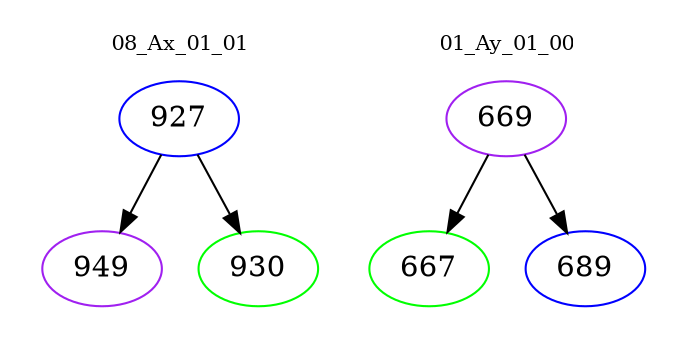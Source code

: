 digraph{
subgraph cluster_0 {
color = white
label = "08_Ax_01_01";
fontsize=10;
T0_927 [label="927", color="blue"]
T0_927 -> T0_949 [color="black"]
T0_949 [label="949", color="purple"]
T0_927 -> T0_930 [color="black"]
T0_930 [label="930", color="green"]
}
subgraph cluster_1 {
color = white
label = "01_Ay_01_00";
fontsize=10;
T1_669 [label="669", color="purple"]
T1_669 -> T1_667 [color="black"]
T1_667 [label="667", color="green"]
T1_669 -> T1_689 [color="black"]
T1_689 [label="689", color="blue"]
}
}

